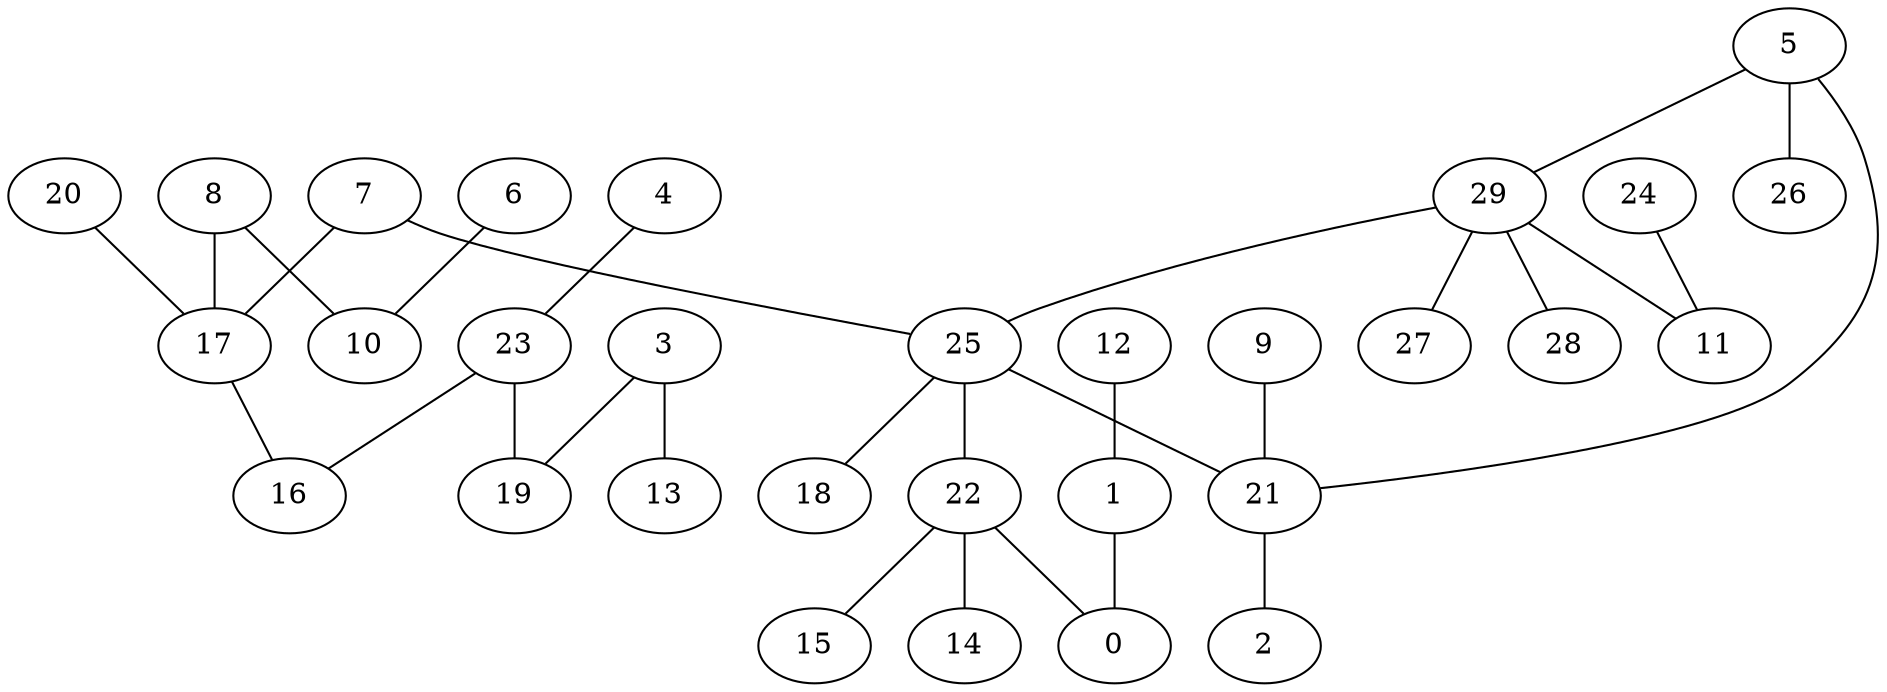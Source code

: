 digraph GG_graph {

subgraph G_graph {
edge [color = black]
"20" -> "17" [dir = none]
"5" -> "26" [dir = none]
"5" -> "21" [dir = none]
"22" -> "14" [dir = none]
"22" -> "0" [dir = none]
"22" -> "15" [dir = none]
"17" -> "16" [dir = none]
"9" -> "21" [dir = none]
"1" -> "0" [dir = none]
"24" -> "11" [dir = none]
"25" -> "18" [dir = none]
"25" -> "21" [dir = none]
"25" -> "22" [dir = none]
"29" -> "27" [dir = none]
"29" -> "28" [dir = none]
"29" -> "11" [dir = none]
"29" -> "25" [dir = none]
"21" -> "2" [dir = none]
"23" -> "19" [dir = none]
"23" -> "16" [dir = none]
"12" -> "1" [dir = none]
"3" -> "13" [dir = none]
"3" -> "19" [dir = none]
"6" -> "10" [dir = none]
"8" -> "10" [dir = none]
"8" -> "17" [dir = none]
"7" -> "17" [dir = none]
"7" -> "25" [dir = none]
"4" -> "23" [dir = none]
"5" -> "29" [dir = none]
}

}

